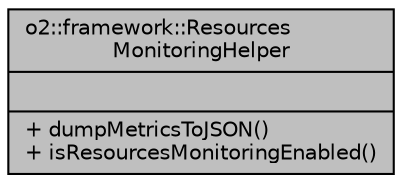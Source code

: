 digraph "o2::framework::ResourcesMonitoringHelper"
{
 // INTERACTIVE_SVG=YES
  bgcolor="transparent";
  edge [fontname="Helvetica",fontsize="10",labelfontname="Helvetica",labelfontsize="10"];
  node [fontname="Helvetica",fontsize="10",shape=record];
  Node1 [label="{o2::framework::Resources\lMonitoringHelper\n||+ dumpMetricsToJSON()\l+ isResourcesMonitoringEnabled()\l}",height=0.2,width=0.4,color="black", fillcolor="grey75", style="filled", fontcolor="black"];
}
